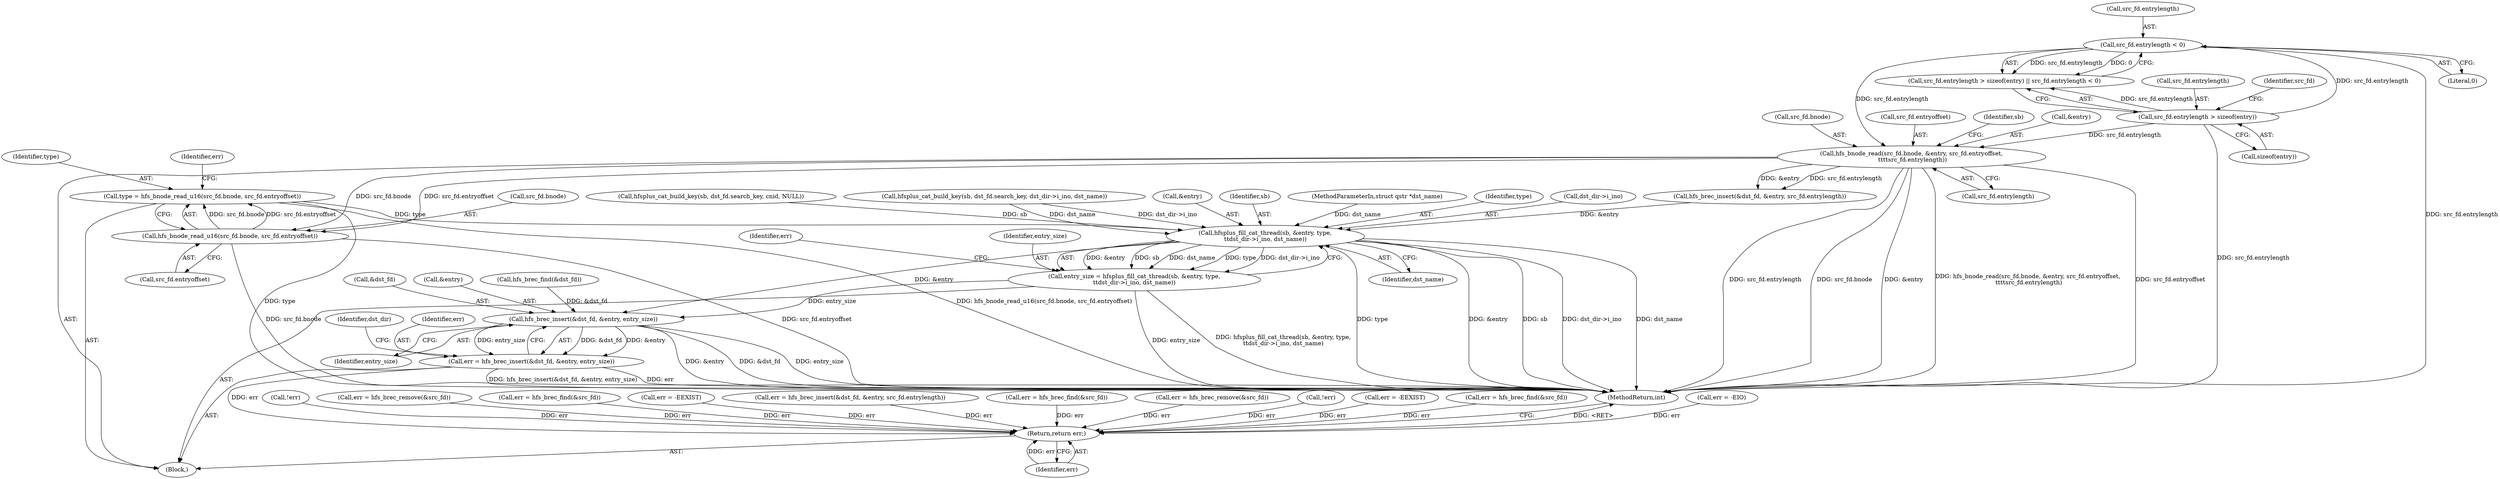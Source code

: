 digraph "0_linux_6f24f892871acc47b40dd594c63606a17c714f77@API" {
"1000311" [label="(Call,type = hfs_bnode_read_u16(src_fd.bnode, src_fd.entryoffset))"];
"1000313" [label="(Call,hfs_bnode_read_u16(src_fd.bnode, src_fd.entryoffset))"];
"1000192" [label="(Call,hfs_bnode_read(src_fd.bnode, &entry, src_fd.entryoffset,\n \t\t\t\tsrc_fd.entrylength))"];
"1000181" [label="(Call,src_fd.entrylength < 0)"];
"1000175" [label="(Call,src_fd.entrylength > sizeof(entry))"];
"1000337" [label="(Call,hfsplus_fill_cat_thread(sb, &entry, type,\n\t\tdst_dir->i_ino, dst_name))"];
"1000335" [label="(Call,entry_size = hfsplus_fill_cat_thread(sb, &entry, type,\n\t\tdst_dir->i_ino, dst_name))"];
"1000367" [label="(Call,hfs_brec_insert(&dst_fd, &entry, entry_size))"];
"1000365" [label="(Call,err = hfs_brec_insert(&dst_fd, &entry, entry_size))"];
"1000387" [label="(Return,return err;)"];
"1000185" [label="(Literal,0)"];
"1000374" [label="(Identifier,dst_dir)"];
"1000198" [label="(Call,src_fd.entryoffset)"];
"1000370" [label="(Call,&entry)"];
"1000111" [label="(Block,)"];
"1000311" [label="(Call,type = hfs_bnode_read_u16(src_fd.bnode, src_fd.entryoffset))"];
"1000187" [label="(Call,err = -EIO)"];
"1000225" [label="(Call,!err)"];
"1000175" [label="(Call,src_fd.entrylength > sizeof(entry))"];
"1000201" [label="(Call,src_fd.entrylength)"];
"1000365" [label="(Call,err = hfs_brec_insert(&dst_fd, &entry, entry_size))"];
"1000320" [label="(Call,err = hfs_brec_remove(&src_fd))"];
"1000317" [label="(Call,src_fd.entryoffset)"];
"1000303" [label="(Call,err = hfs_brec_find(&src_fd))"];
"1000176" [label="(Call,src_fd.entrylength)"];
"1000328" [label="(Call,hfsplus_cat_build_key(sb, dst_fd.search_key, cnid, NULL))"];
"1000360" [label="(Call,err = -EEXIST)"];
"1000232" [label="(Call,err = hfs_brec_insert(&dst_fd, &entry, src_fd.entrylength))"];
"1000204" [label="(Call,hfsplus_cat_build_key(sb, dst_fd.search_key, dst_dir->i_ino, dst_name))"];
"1000179" [label="(Call,sizeof(entry))"];
"1000192" [label="(Call,hfs_bnode_read(src_fd.bnode, &entry, src_fd.entryoffset,\n \t\t\t\tsrc_fd.entrylength))"];
"1000339" [label="(Call,&entry)"];
"1000165" [label="(Call,err = hfs_brec_find(&src_fd))"];
"1000275" [label="(Call,err = hfs_brec_remove(&src_fd))"];
"1000358" [label="(Call,!err)"];
"1000367" [label="(Call,hfs_brec_insert(&dst_fd, &entry, entry_size))"];
"1000181" [label="(Call,src_fd.entrylength < 0)"];
"1000314" [label="(Call,src_fd.bnode)"];
"1000338" [label="(Identifier,sb)"];
"1000348" [label="(Call,hfs_brec_find(&dst_fd))"];
"1000205" [label="(Identifier,sb)"];
"1000196" [label="(Call,&entry)"];
"1000345" [label="(Identifier,dst_name)"];
"1000174" [label="(Call,src_fd.entrylength > sizeof(entry) || src_fd.entrylength < 0)"];
"1000312" [label="(Identifier,type)"];
"1000368" [label="(Call,&dst_fd)"];
"1000388" [label="(Identifier,err)"];
"1000110" [label="(MethodParameterIn,struct qstr *dst_name)"];
"1000389" [label="(MethodReturn,int)"];
"1000366" [label="(Identifier,err)"];
"1000372" [label="(Identifier,entry_size)"];
"1000182" [label="(Call,src_fd.entrylength)"];
"1000341" [label="(Identifier,type)"];
"1000313" [label="(Call,hfs_bnode_read_u16(src_fd.bnode, src_fd.entryoffset))"];
"1000337" [label="(Call,hfsplus_fill_cat_thread(sb, &entry, type,\n\t\tdst_dir->i_ino, dst_name))"];
"1000335" [label="(Call,entry_size = hfsplus_fill_cat_thread(sb, &entry, type,\n\t\tdst_dir->i_ino, dst_name))"];
"1000347" [label="(Identifier,err)"];
"1000227" [label="(Call,err = -EEXIST)"];
"1000183" [label="(Identifier,src_fd)"];
"1000193" [label="(Call,src_fd.bnode)"];
"1000321" [label="(Identifier,err)"];
"1000336" [label="(Identifier,entry_size)"];
"1000267" [label="(Call,err = hfs_brec_find(&src_fd))"];
"1000342" [label="(Call,dst_dir->i_ino)"];
"1000234" [label="(Call,hfs_brec_insert(&dst_fd, &entry, src_fd.entrylength))"];
"1000387" [label="(Return,return err;)"];
"1000311" -> "1000111"  [label="AST: "];
"1000311" -> "1000313"  [label="CFG: "];
"1000312" -> "1000311"  [label="AST: "];
"1000313" -> "1000311"  [label="AST: "];
"1000321" -> "1000311"  [label="CFG: "];
"1000311" -> "1000389"  [label="DDG: type"];
"1000311" -> "1000389"  [label="DDG: hfs_bnode_read_u16(src_fd.bnode, src_fd.entryoffset)"];
"1000313" -> "1000311"  [label="DDG: src_fd.bnode"];
"1000313" -> "1000311"  [label="DDG: src_fd.entryoffset"];
"1000311" -> "1000337"  [label="DDG: type"];
"1000313" -> "1000317"  [label="CFG: "];
"1000314" -> "1000313"  [label="AST: "];
"1000317" -> "1000313"  [label="AST: "];
"1000313" -> "1000389"  [label="DDG: src_fd.bnode"];
"1000313" -> "1000389"  [label="DDG: src_fd.entryoffset"];
"1000192" -> "1000313"  [label="DDG: src_fd.bnode"];
"1000192" -> "1000313"  [label="DDG: src_fd.entryoffset"];
"1000192" -> "1000111"  [label="AST: "];
"1000192" -> "1000201"  [label="CFG: "];
"1000193" -> "1000192"  [label="AST: "];
"1000196" -> "1000192"  [label="AST: "];
"1000198" -> "1000192"  [label="AST: "];
"1000201" -> "1000192"  [label="AST: "];
"1000205" -> "1000192"  [label="CFG: "];
"1000192" -> "1000389"  [label="DDG: src_fd.entrylength"];
"1000192" -> "1000389"  [label="DDG: src_fd.bnode"];
"1000192" -> "1000389"  [label="DDG: &entry"];
"1000192" -> "1000389"  [label="DDG: hfs_bnode_read(src_fd.bnode, &entry, src_fd.entryoffset,\n \t\t\t\tsrc_fd.entrylength)"];
"1000192" -> "1000389"  [label="DDG: src_fd.entryoffset"];
"1000181" -> "1000192"  [label="DDG: src_fd.entrylength"];
"1000175" -> "1000192"  [label="DDG: src_fd.entrylength"];
"1000192" -> "1000234"  [label="DDG: &entry"];
"1000192" -> "1000234"  [label="DDG: src_fd.entrylength"];
"1000181" -> "1000174"  [label="AST: "];
"1000181" -> "1000185"  [label="CFG: "];
"1000182" -> "1000181"  [label="AST: "];
"1000185" -> "1000181"  [label="AST: "];
"1000174" -> "1000181"  [label="CFG: "];
"1000181" -> "1000389"  [label="DDG: src_fd.entrylength"];
"1000181" -> "1000174"  [label="DDG: src_fd.entrylength"];
"1000181" -> "1000174"  [label="DDG: 0"];
"1000175" -> "1000181"  [label="DDG: src_fd.entrylength"];
"1000175" -> "1000174"  [label="AST: "];
"1000175" -> "1000179"  [label="CFG: "];
"1000176" -> "1000175"  [label="AST: "];
"1000179" -> "1000175"  [label="AST: "];
"1000183" -> "1000175"  [label="CFG: "];
"1000174" -> "1000175"  [label="CFG: "];
"1000175" -> "1000389"  [label="DDG: src_fd.entrylength"];
"1000175" -> "1000174"  [label="DDG: src_fd.entrylength"];
"1000337" -> "1000335"  [label="AST: "];
"1000337" -> "1000345"  [label="CFG: "];
"1000338" -> "1000337"  [label="AST: "];
"1000339" -> "1000337"  [label="AST: "];
"1000341" -> "1000337"  [label="AST: "];
"1000342" -> "1000337"  [label="AST: "];
"1000345" -> "1000337"  [label="AST: "];
"1000335" -> "1000337"  [label="CFG: "];
"1000337" -> "1000389"  [label="DDG: &entry"];
"1000337" -> "1000389"  [label="DDG: sb"];
"1000337" -> "1000389"  [label="DDG: dst_dir->i_ino"];
"1000337" -> "1000389"  [label="DDG: dst_name"];
"1000337" -> "1000389"  [label="DDG: type"];
"1000337" -> "1000335"  [label="DDG: &entry"];
"1000337" -> "1000335"  [label="DDG: sb"];
"1000337" -> "1000335"  [label="DDG: dst_name"];
"1000337" -> "1000335"  [label="DDG: type"];
"1000337" -> "1000335"  [label="DDG: dst_dir->i_ino"];
"1000328" -> "1000337"  [label="DDG: sb"];
"1000234" -> "1000337"  [label="DDG: &entry"];
"1000204" -> "1000337"  [label="DDG: dst_dir->i_ino"];
"1000204" -> "1000337"  [label="DDG: dst_name"];
"1000110" -> "1000337"  [label="DDG: dst_name"];
"1000337" -> "1000367"  [label="DDG: &entry"];
"1000335" -> "1000111"  [label="AST: "];
"1000336" -> "1000335"  [label="AST: "];
"1000347" -> "1000335"  [label="CFG: "];
"1000335" -> "1000389"  [label="DDG: entry_size"];
"1000335" -> "1000389"  [label="DDG: hfsplus_fill_cat_thread(sb, &entry, type,\n\t\tdst_dir->i_ino, dst_name)"];
"1000335" -> "1000367"  [label="DDG: entry_size"];
"1000367" -> "1000365"  [label="AST: "];
"1000367" -> "1000372"  [label="CFG: "];
"1000368" -> "1000367"  [label="AST: "];
"1000370" -> "1000367"  [label="AST: "];
"1000372" -> "1000367"  [label="AST: "];
"1000365" -> "1000367"  [label="CFG: "];
"1000367" -> "1000389"  [label="DDG: &entry"];
"1000367" -> "1000389"  [label="DDG: &dst_fd"];
"1000367" -> "1000389"  [label="DDG: entry_size"];
"1000367" -> "1000365"  [label="DDG: &dst_fd"];
"1000367" -> "1000365"  [label="DDG: &entry"];
"1000367" -> "1000365"  [label="DDG: entry_size"];
"1000348" -> "1000367"  [label="DDG: &dst_fd"];
"1000365" -> "1000111"  [label="AST: "];
"1000366" -> "1000365"  [label="AST: "];
"1000374" -> "1000365"  [label="CFG: "];
"1000365" -> "1000389"  [label="DDG: hfs_brec_insert(&dst_fd, &entry, entry_size)"];
"1000365" -> "1000389"  [label="DDG: err"];
"1000365" -> "1000387"  [label="DDG: err"];
"1000387" -> "1000111"  [label="AST: "];
"1000387" -> "1000388"  [label="CFG: "];
"1000388" -> "1000387"  [label="AST: "];
"1000389" -> "1000387"  [label="CFG: "];
"1000387" -> "1000389"  [label="DDG: <RET>"];
"1000388" -> "1000387"  [label="DDG: err"];
"1000187" -> "1000387"  [label="DDG: err"];
"1000360" -> "1000387"  [label="DDG: err"];
"1000232" -> "1000387"  [label="DDG: err"];
"1000303" -> "1000387"  [label="DDG: err"];
"1000225" -> "1000387"  [label="DDG: err"];
"1000227" -> "1000387"  [label="DDG: err"];
"1000165" -> "1000387"  [label="DDG: err"];
"1000267" -> "1000387"  [label="DDG: err"];
"1000320" -> "1000387"  [label="DDG: err"];
"1000358" -> "1000387"  [label="DDG: err"];
"1000275" -> "1000387"  [label="DDG: err"];
}
